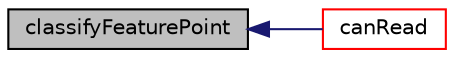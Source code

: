 digraph "classifyFeaturePoint"
{
  bgcolor="transparent";
  edge [fontname="Helvetica",fontsize="10",labelfontname="Helvetica",labelfontsize="10"];
  node [fontname="Helvetica",fontsize="10",shape=record];
  rankdir="LR";
  Node1 [label="classifyFeaturePoint",height=0.2,width=0.4,color="black", fillcolor="grey75", style="filled", fontcolor="black"];
  Node1 -> Node2 [dir="back",color="midnightblue",fontsize="10",style="solid",fontname="Helvetica"];
  Node2 [label="canRead",height=0.2,width=0.4,color="red",URL="$a00700.html#aa9369fb58a3d9f8c2d85f7ae0ddcb969",tooltip="Can we read this file format? "];
}
